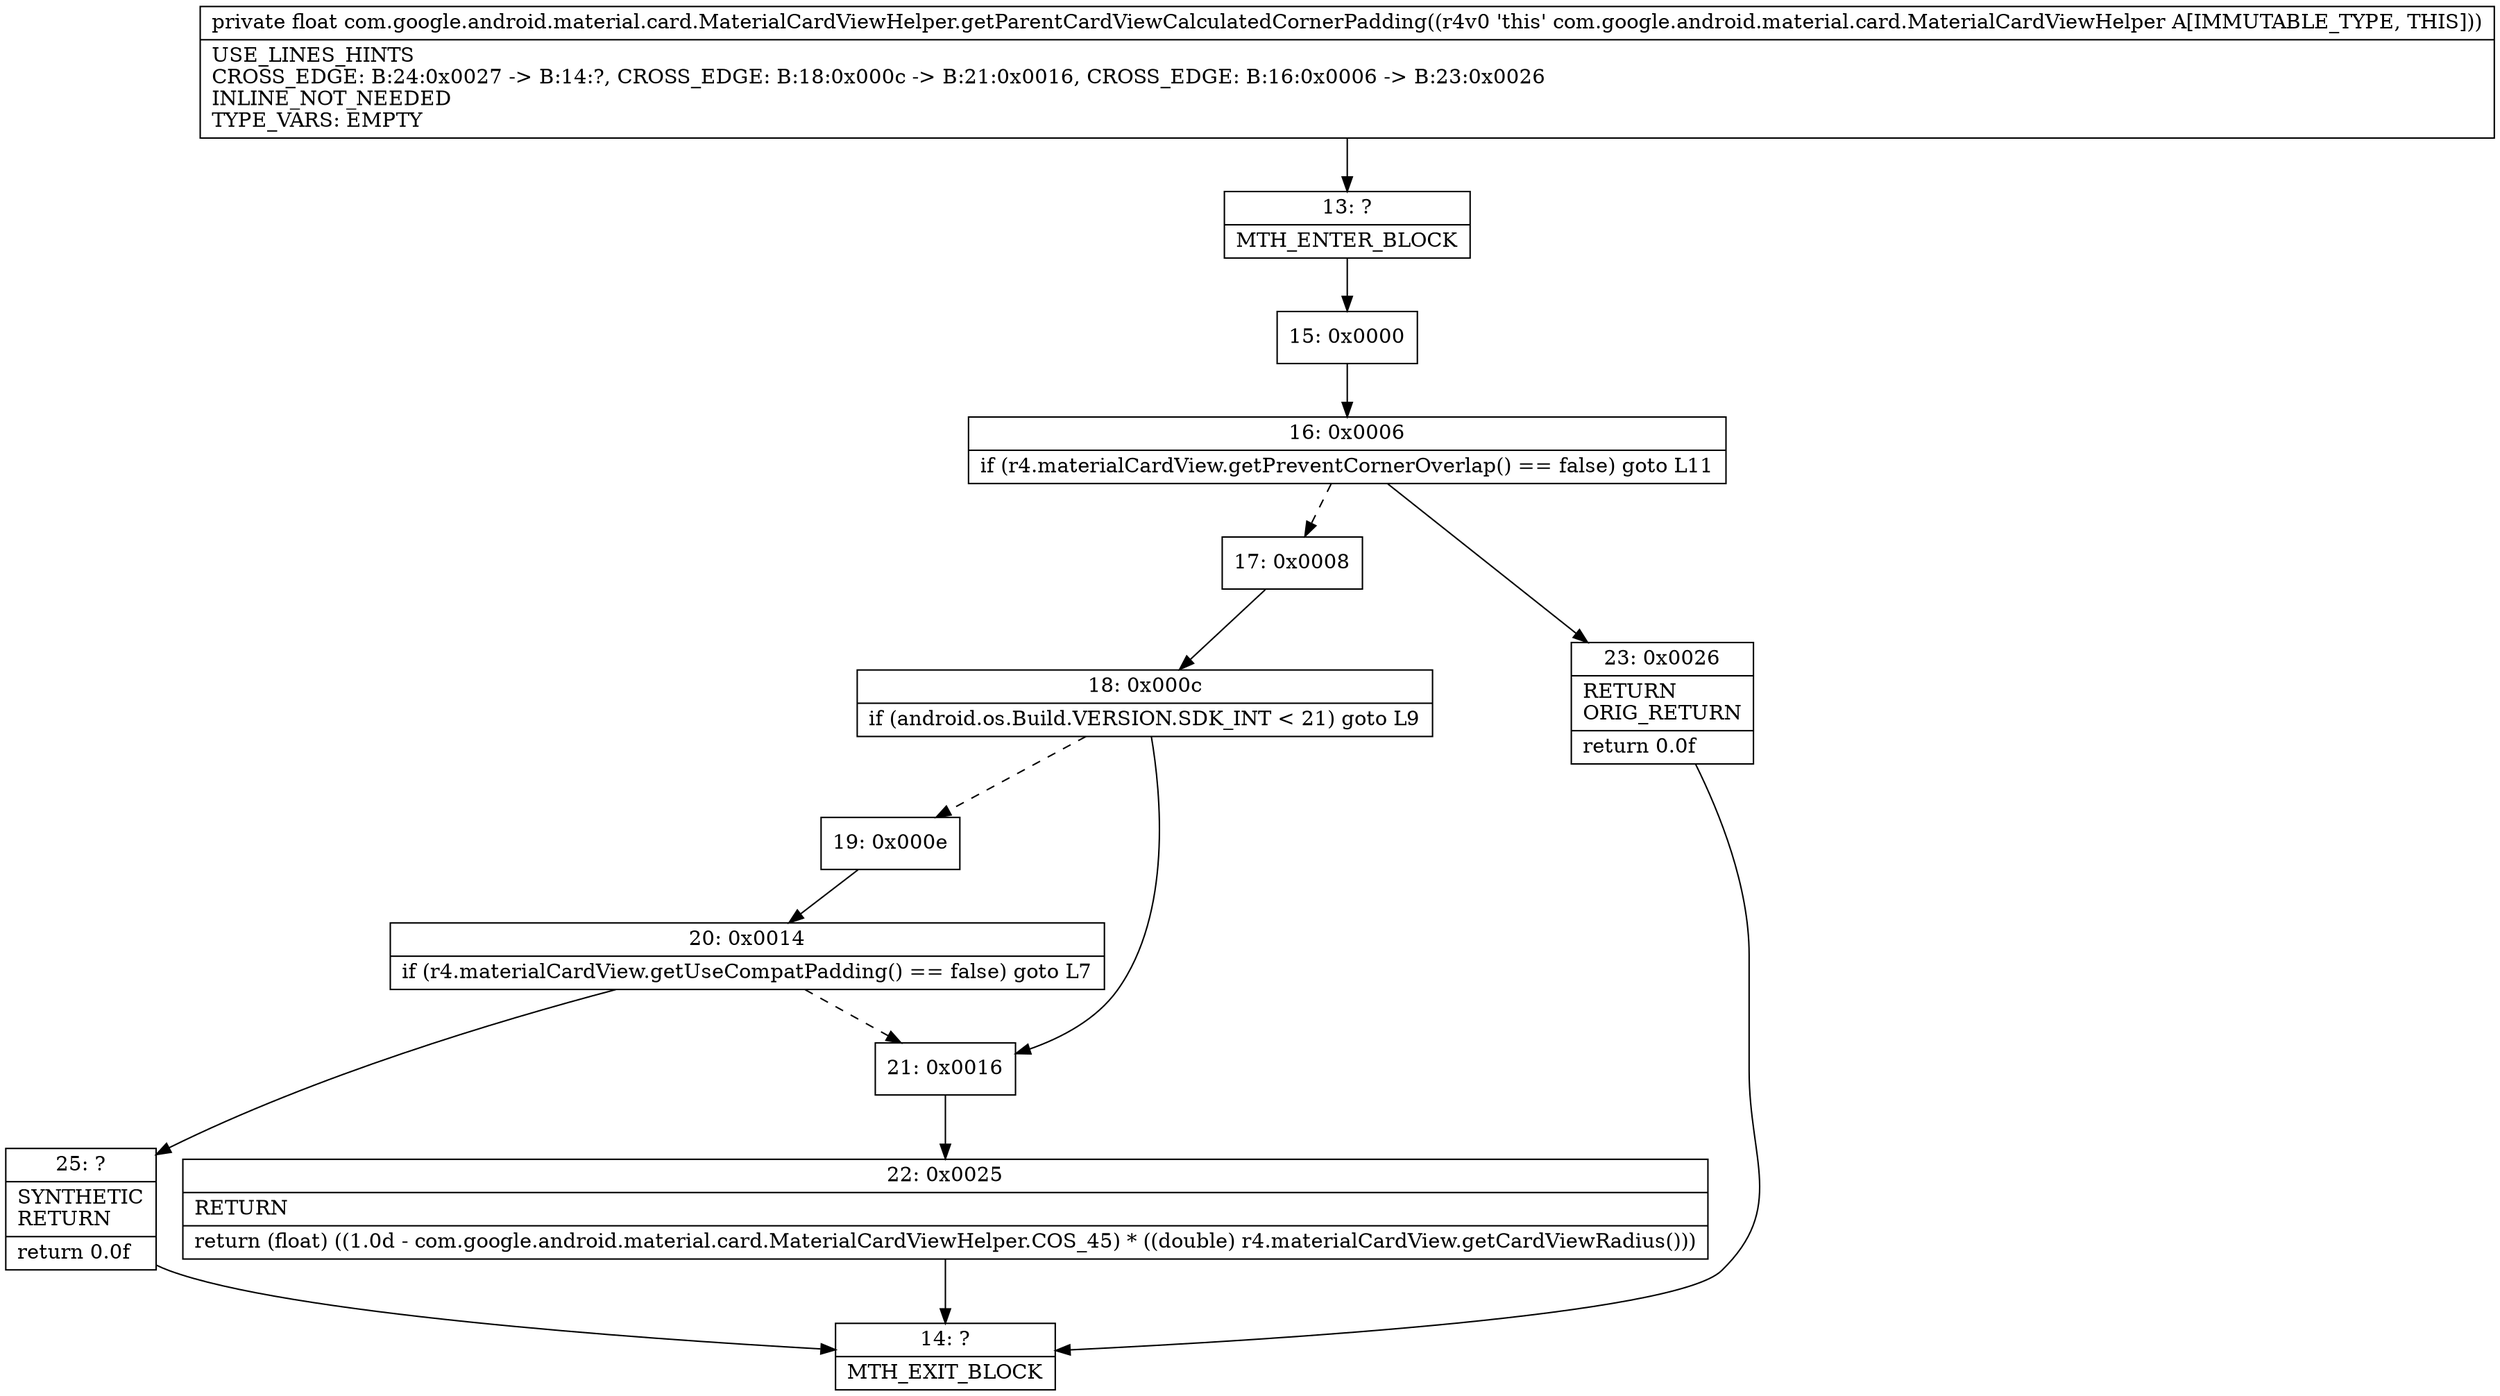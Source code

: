 digraph "CFG forcom.google.android.material.card.MaterialCardViewHelper.getParentCardViewCalculatedCornerPadding()F" {
Node_13 [shape=record,label="{13\:\ ?|MTH_ENTER_BLOCK\l}"];
Node_15 [shape=record,label="{15\:\ 0x0000}"];
Node_16 [shape=record,label="{16\:\ 0x0006|if (r4.materialCardView.getPreventCornerOverlap() == false) goto L11\l}"];
Node_17 [shape=record,label="{17\:\ 0x0008}"];
Node_18 [shape=record,label="{18\:\ 0x000c|if (android.os.Build.VERSION.SDK_INT \< 21) goto L9\l}"];
Node_19 [shape=record,label="{19\:\ 0x000e}"];
Node_20 [shape=record,label="{20\:\ 0x0014|if (r4.materialCardView.getUseCompatPadding() == false) goto L7\l}"];
Node_25 [shape=record,label="{25\:\ ?|SYNTHETIC\lRETURN\l|return 0.0f\l}"];
Node_14 [shape=record,label="{14\:\ ?|MTH_EXIT_BLOCK\l}"];
Node_21 [shape=record,label="{21\:\ 0x0016}"];
Node_22 [shape=record,label="{22\:\ 0x0025|RETURN\l|return (float) ((1.0d \- com.google.android.material.card.MaterialCardViewHelper.COS_45) * ((double) r4.materialCardView.getCardViewRadius()))\l}"];
Node_23 [shape=record,label="{23\:\ 0x0026|RETURN\lORIG_RETURN\l|return 0.0f\l}"];
MethodNode[shape=record,label="{private float com.google.android.material.card.MaterialCardViewHelper.getParentCardViewCalculatedCornerPadding((r4v0 'this' com.google.android.material.card.MaterialCardViewHelper A[IMMUTABLE_TYPE, THIS]))  | USE_LINES_HINTS\lCROSS_EDGE: B:24:0x0027 \-\> B:14:?, CROSS_EDGE: B:18:0x000c \-\> B:21:0x0016, CROSS_EDGE: B:16:0x0006 \-\> B:23:0x0026\lINLINE_NOT_NEEDED\lTYPE_VARS: EMPTY\l}"];
MethodNode -> Node_13;Node_13 -> Node_15;
Node_15 -> Node_16;
Node_16 -> Node_17[style=dashed];
Node_16 -> Node_23;
Node_17 -> Node_18;
Node_18 -> Node_19[style=dashed];
Node_18 -> Node_21;
Node_19 -> Node_20;
Node_20 -> Node_21[style=dashed];
Node_20 -> Node_25;
Node_25 -> Node_14;
Node_21 -> Node_22;
Node_22 -> Node_14;
Node_23 -> Node_14;
}

